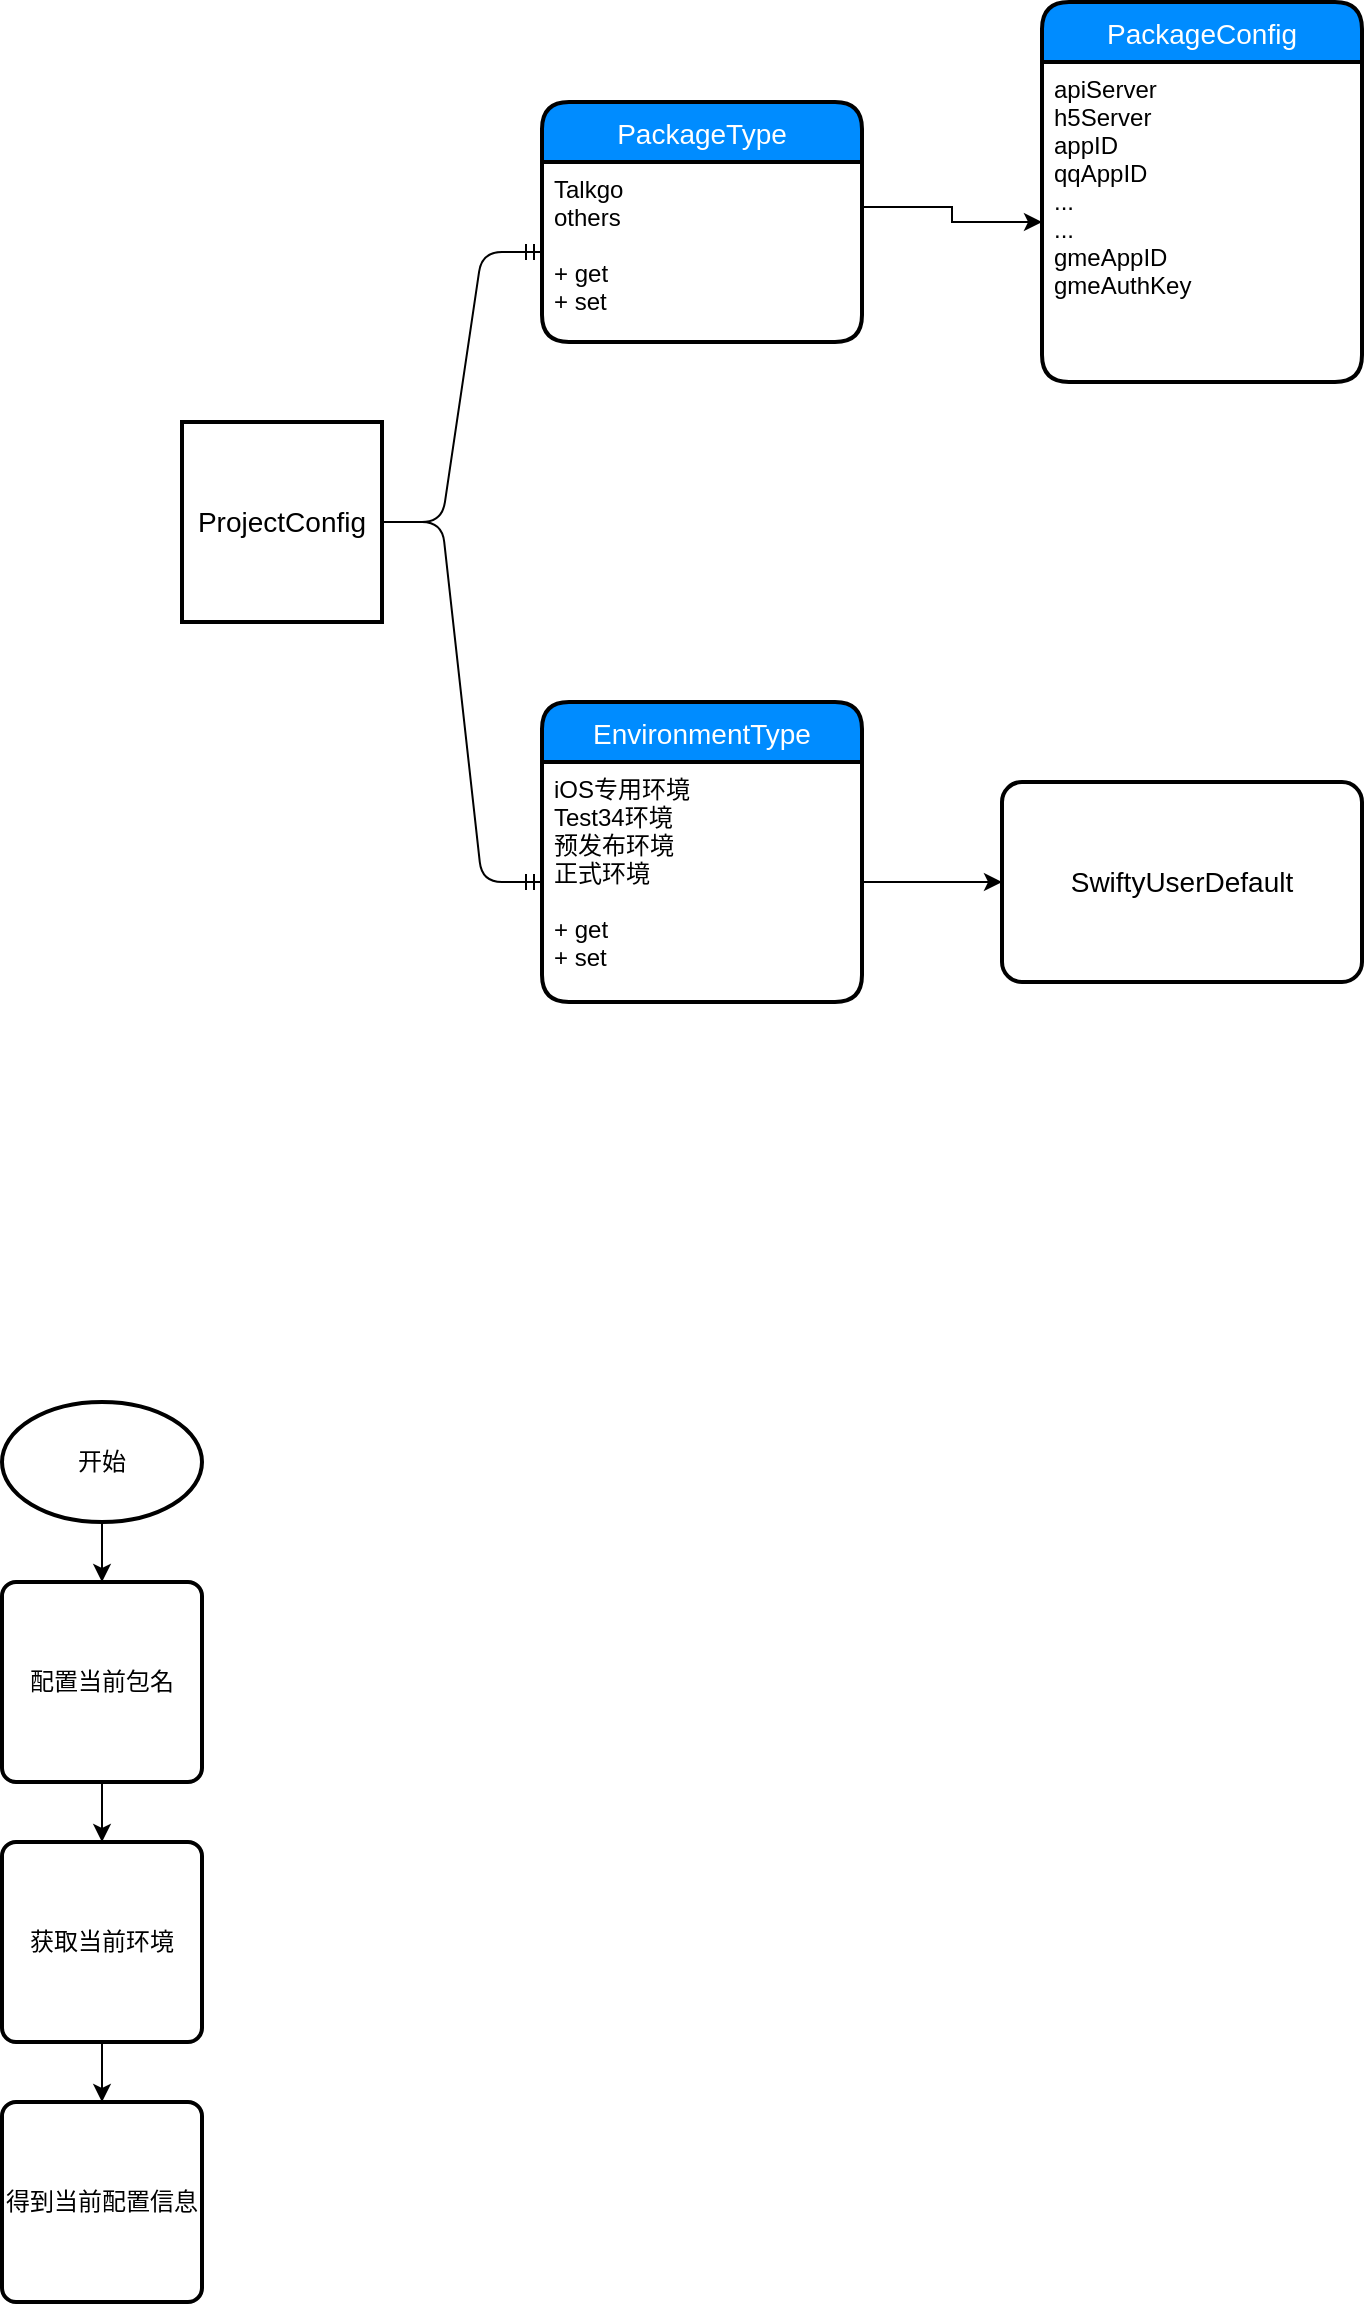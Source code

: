 <mxfile version="12.2.3" type="github" pages="1"><diagram id="Dfbm3jljezH9fqP2nPEv" name="第 1 页"><mxGraphModel dx="924" dy="599" grid="1" gridSize="10" guides="1" tooltips="1" connect="1" arrows="1" fold="1" page="1" pageScale="1" pageWidth="2339" pageHeight="3300" math="0" shadow="0"><root><mxCell id="0"/><mxCell id="1" parent="0"/><mxCell id="uBOD4vYmt5I6pWOrNfsd-1" value="ProjectConfig" style="strokeWidth=2;whiteSpace=wrap;html=1;align=center;fontSize=14;" vertex="1" parent="1"><mxGeometry x="190" y="310" width="100" height="100" as="geometry"/></mxCell><mxCell id="uBOD4vYmt5I6pWOrNfsd-2" value="PackageConfig" style="swimlane;childLayout=stackLayout;horizontal=1;startSize=30;horizontalStack=0;fillColor=#008cff;fontColor=#FFFFFF;rounded=1;fontSize=14;fontStyle=0;strokeWidth=2;resizeParent=0;resizeLast=1;shadow=0;dashed=0;align=center;" vertex="1" parent="1"><mxGeometry x="620" y="100" width="160" height="190" as="geometry"/></mxCell><mxCell id="uBOD4vYmt5I6pWOrNfsd-3" value="apiServer&#xa;h5Server&#xa;appID&#xa;qqAppID&#xa;...&#xa;...&#xa;gmeAppID&#xa;gmeAuthKey" style="align=left;strokeColor=none;fillColor=none;spacingLeft=4;fontSize=12;verticalAlign=top;resizable=0;rotatable=0;part=1;" vertex="1" parent="uBOD4vYmt5I6pWOrNfsd-2"><mxGeometry y="30" width="160" height="160" as="geometry"/></mxCell><mxCell id="uBOD4vYmt5I6pWOrNfsd-4" value="PackageType" style="swimlane;childLayout=stackLayout;horizontal=1;startSize=30;horizontalStack=0;fillColor=#008cff;fontColor=#FFFFFF;rounded=1;fontSize=14;fontStyle=0;strokeWidth=2;resizeParent=0;resizeLast=1;shadow=0;dashed=0;align=center;" vertex="1" parent="1"><mxGeometry x="370" y="150" width="160" height="120" as="geometry"/></mxCell><mxCell id="uBOD4vYmt5I6pWOrNfsd-5" value="Talkgo&#xa;others&#xa;&#xa;+ get&#xa;+ set" style="align=left;strokeColor=none;fillColor=none;spacingLeft=4;fontSize=12;verticalAlign=top;resizable=0;rotatable=0;part=1;" vertex="1" parent="uBOD4vYmt5I6pWOrNfsd-4"><mxGeometry y="30" width="160" height="90" as="geometry"/></mxCell><mxCell id="uBOD4vYmt5I6pWOrNfsd-17" style="edgeStyle=orthogonalEdgeStyle;rounded=0;orthogonalLoop=1;jettySize=auto;html=1;exitX=0.5;exitY=1;exitDx=0;exitDy=0;exitPerimeter=0;entryX=0.5;entryY=0;entryDx=0;entryDy=0;" edge="1" parent="1" source="uBOD4vYmt5I6pWOrNfsd-8" target="uBOD4vYmt5I6pWOrNfsd-9"><mxGeometry relative="1" as="geometry"/></mxCell><mxCell id="uBOD4vYmt5I6pWOrNfsd-8" value="开始" style="strokeWidth=2;html=1;shape=mxgraph.flowchart.start_1;whiteSpace=wrap;" vertex="1" parent="1"><mxGeometry x="100" y="800" width="100" height="60" as="geometry"/></mxCell><mxCell id="uBOD4vYmt5I6pWOrNfsd-13" style="edgeStyle=orthogonalEdgeStyle;rounded=0;orthogonalLoop=1;jettySize=auto;html=1;exitX=0.5;exitY=1;exitDx=0;exitDy=0;entryX=0.5;entryY=0;entryDx=0;entryDy=0;" edge="1" parent="1" source="uBOD4vYmt5I6pWOrNfsd-9" target="uBOD4vYmt5I6pWOrNfsd-10"><mxGeometry relative="1" as="geometry"/></mxCell><mxCell id="uBOD4vYmt5I6pWOrNfsd-9" value="配置当前包名" style="rounded=1;whiteSpace=wrap;html=1;absoluteArcSize=1;arcSize=14;strokeWidth=2;" vertex="1" parent="1"><mxGeometry x="100" y="890" width="100" height="100" as="geometry"/></mxCell><mxCell id="uBOD4vYmt5I6pWOrNfsd-12" value="" style="edgeStyle=orthogonalEdgeStyle;rounded=0;orthogonalLoop=1;jettySize=auto;html=1;" edge="1" parent="1" source="uBOD4vYmt5I6pWOrNfsd-10" target="uBOD4vYmt5I6pWOrNfsd-11"><mxGeometry relative="1" as="geometry"/></mxCell><mxCell id="uBOD4vYmt5I6pWOrNfsd-10" value="获取当前环境" style="rounded=1;whiteSpace=wrap;html=1;absoluteArcSize=1;arcSize=14;strokeWidth=2;" vertex="1" parent="1"><mxGeometry x="100" y="1020" width="100" height="100" as="geometry"/></mxCell><mxCell id="uBOD4vYmt5I6pWOrNfsd-11" value="得到当前配置信息" style="rounded=1;whiteSpace=wrap;html=1;absoluteArcSize=1;arcSize=14;strokeWidth=2;" vertex="1" parent="1"><mxGeometry x="100" y="1150" width="100" height="100" as="geometry"/></mxCell><mxCell id="uBOD4vYmt5I6pWOrNfsd-14" value="" style="edgeStyle=entityRelationEdgeStyle;fontSize=12;html=1;endArrow=ERmandOne;exitX=1;exitY=0.5;exitDx=0;exitDy=0;" edge="1" parent="1" source="uBOD4vYmt5I6pWOrNfsd-1" target="uBOD4vYmt5I6pWOrNfsd-5"><mxGeometry width="100" height="100" relative="1" as="geometry"><mxPoint x="410" y="400" as="sourcePoint"/><mxPoint x="510" y="300" as="targetPoint"/></mxGeometry></mxCell><mxCell id="uBOD4vYmt5I6pWOrNfsd-16" value="" style="edgeStyle=entityRelationEdgeStyle;fontSize=12;html=1;endArrow=ERmandOne;exitX=1;exitY=0.5;exitDx=0;exitDy=0;entryX=0;entryY=0.5;entryDx=0;entryDy=0;" edge="1" parent="1" source="uBOD4vYmt5I6pWOrNfsd-1" target="uBOD4vYmt5I6pWOrNfsd-7"><mxGeometry width="100" height="100" relative="1" as="geometry"><mxPoint x="210" y="580" as="sourcePoint"/><mxPoint x="310" y="480" as="targetPoint"/></mxGeometry></mxCell><mxCell id="uBOD4vYmt5I6pWOrNfsd-6" value="EnvironmentType" style="swimlane;childLayout=stackLayout;horizontal=1;startSize=30;horizontalStack=0;fillColor=#008cff;fontColor=#FFFFFF;rounded=1;fontSize=14;fontStyle=0;strokeWidth=2;resizeParent=0;resizeLast=1;shadow=0;dashed=0;align=center;" vertex="1" parent="1"><mxGeometry x="370" y="450" width="160" height="150" as="geometry"/></mxCell><mxCell id="uBOD4vYmt5I6pWOrNfsd-7" value="iOS专用环境&#xa;Test34环境&#xa;预发布环境&#xa;正式环境&#xa;&#xa;+ get&#xa;+ set" style="align=left;strokeColor=none;fillColor=none;spacingLeft=4;fontSize=12;verticalAlign=top;resizable=0;rotatable=0;part=1;" vertex="1" parent="uBOD4vYmt5I6pWOrNfsd-6"><mxGeometry y="30" width="160" height="120" as="geometry"/></mxCell><mxCell id="uBOD4vYmt5I6pWOrNfsd-18" value="SwiftyUserDefault" style="strokeWidth=2;rounded=1;arcSize=10;whiteSpace=wrap;html=1;align=center;fontSize=14;" vertex="1" parent="1"><mxGeometry x="600" y="490" width="180" height="100" as="geometry"/></mxCell><mxCell id="uBOD4vYmt5I6pWOrNfsd-19" style="edgeStyle=orthogonalEdgeStyle;rounded=0;orthogonalLoop=1;jettySize=auto;html=1;exitX=1;exitY=0.5;exitDx=0;exitDy=0;entryX=0;entryY=0.5;entryDx=0;entryDy=0;" edge="1" parent="1" source="uBOD4vYmt5I6pWOrNfsd-7" target="uBOD4vYmt5I6pWOrNfsd-18"><mxGeometry relative="1" as="geometry"/></mxCell><mxCell id="uBOD4vYmt5I6pWOrNfsd-20" style="edgeStyle=orthogonalEdgeStyle;rounded=0;orthogonalLoop=1;jettySize=auto;html=1;exitX=1;exitY=0.25;exitDx=0;exitDy=0;" edge="1" parent="1" source="uBOD4vYmt5I6pWOrNfsd-5" target="uBOD4vYmt5I6pWOrNfsd-3"><mxGeometry relative="1" as="geometry"/></mxCell></root></mxGraphModel></diagram></mxfile>